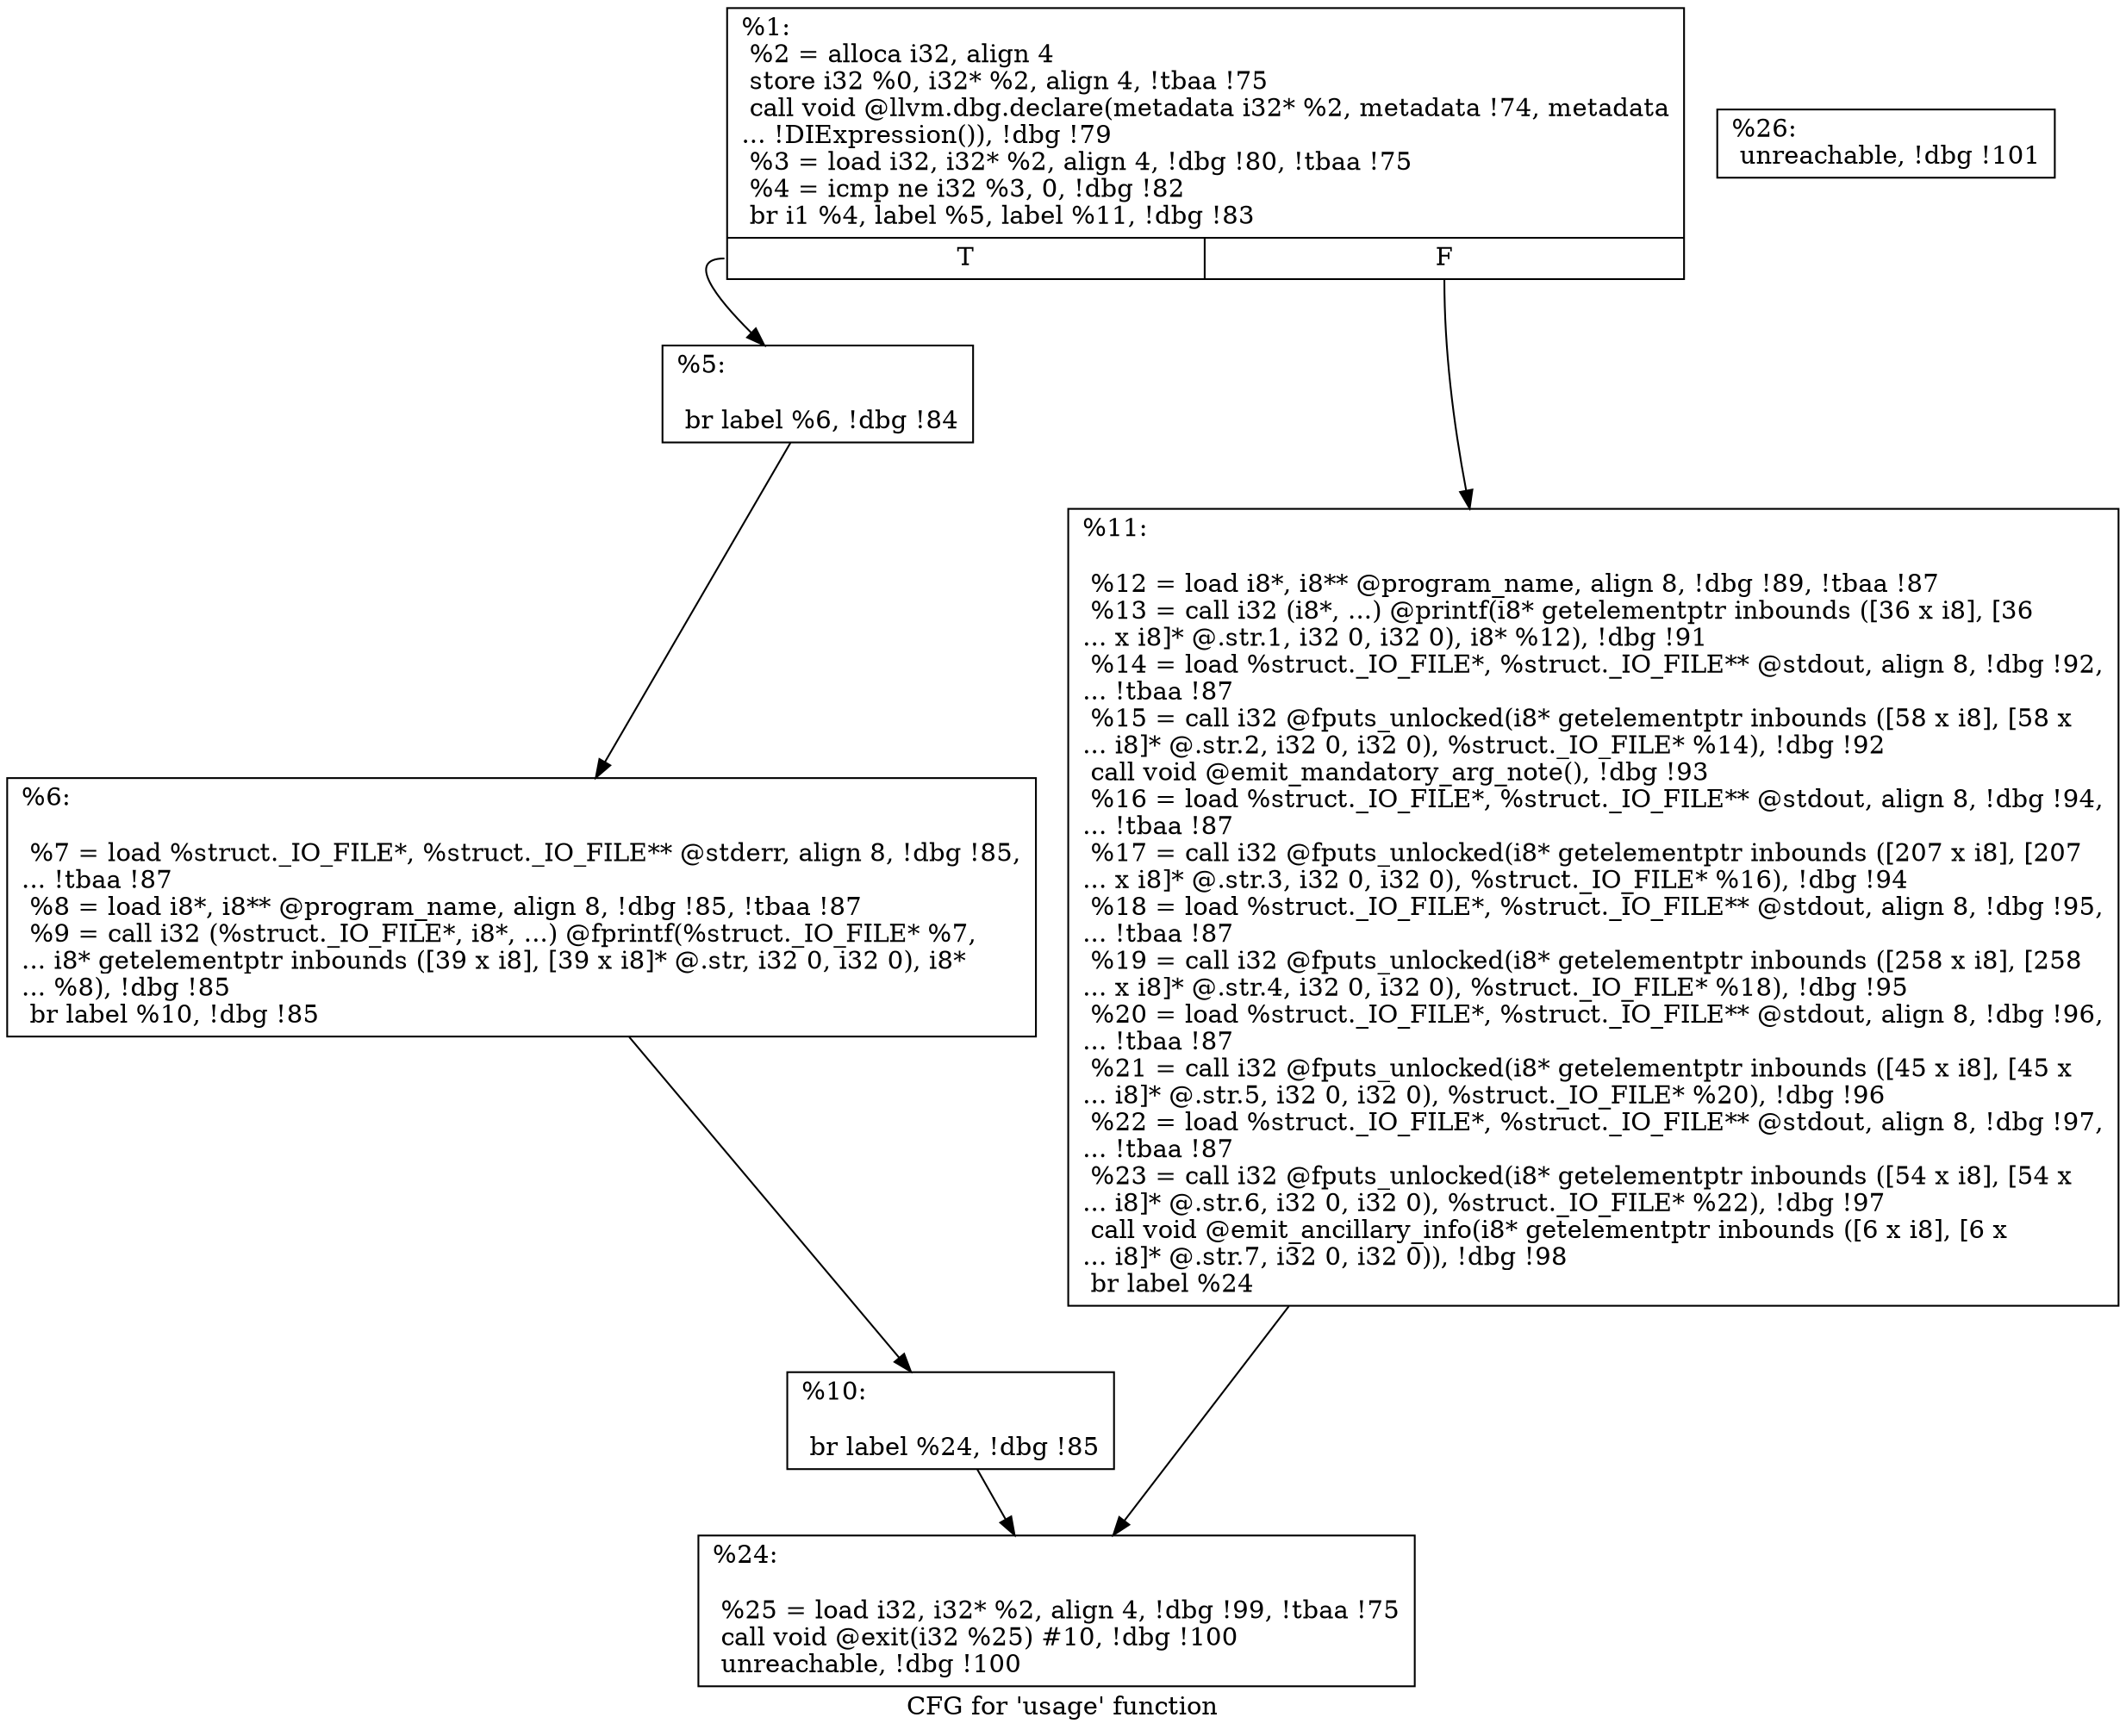 digraph "CFG for 'usage' function" {
	label="CFG for 'usage' function";

	Node0x2341e60 [shape=record,label="{%1:\l  %2 = alloca i32, align 4\l  store i32 %0, i32* %2, align 4, !tbaa !75\l  call void @llvm.dbg.declare(metadata i32* %2, metadata !74, metadata\l... !DIExpression()), !dbg !79\l  %3 = load i32, i32* %2, align 4, !dbg !80, !tbaa !75\l  %4 = icmp ne i32 %3, 0, !dbg !82\l  br i1 %4, label %5, label %11, !dbg !83\l|{<s0>T|<s1>F}}"];
	Node0x2341e60:s0 -> Node0x2350690;
	Node0x2341e60:s1 -> Node0x2350780;
	Node0x2350690 [shape=record,label="{%5:\l\l  br label %6, !dbg !84\l}"];
	Node0x2350690 -> Node0x23506e0;
	Node0x23506e0 [shape=record,label="{%6:\l\l  %7 = load %struct._IO_FILE*, %struct._IO_FILE** @stderr, align 8, !dbg !85,\l... !tbaa !87\l  %8 = load i8*, i8** @program_name, align 8, !dbg !85, !tbaa !87\l  %9 = call i32 (%struct._IO_FILE*, i8*, ...) @fprintf(%struct._IO_FILE* %7,\l... i8* getelementptr inbounds ([39 x i8], [39 x i8]* @.str, i32 0, i32 0), i8*\l... %8), !dbg !85\l  br label %10, !dbg !85\l}"];
	Node0x23506e0 -> Node0x2350730;
	Node0x2350730 [shape=record,label="{%10:\l\l  br label %24, !dbg !85\l}"];
	Node0x2350730 -> Node0x23507d0;
	Node0x2350780 [shape=record,label="{%11:\l\l  %12 = load i8*, i8** @program_name, align 8, !dbg !89, !tbaa !87\l  %13 = call i32 (i8*, ...) @printf(i8* getelementptr inbounds ([36 x i8], [36\l... x i8]* @.str.1, i32 0, i32 0), i8* %12), !dbg !91\l  %14 = load %struct._IO_FILE*, %struct._IO_FILE** @stdout, align 8, !dbg !92,\l... !tbaa !87\l  %15 = call i32 @fputs_unlocked(i8* getelementptr inbounds ([58 x i8], [58 x\l... i8]* @.str.2, i32 0, i32 0), %struct._IO_FILE* %14), !dbg !92\l  call void @emit_mandatory_arg_note(), !dbg !93\l  %16 = load %struct._IO_FILE*, %struct._IO_FILE** @stdout, align 8, !dbg !94,\l... !tbaa !87\l  %17 = call i32 @fputs_unlocked(i8* getelementptr inbounds ([207 x i8], [207\l... x i8]* @.str.3, i32 0, i32 0), %struct._IO_FILE* %16), !dbg !94\l  %18 = load %struct._IO_FILE*, %struct._IO_FILE** @stdout, align 8, !dbg !95,\l... !tbaa !87\l  %19 = call i32 @fputs_unlocked(i8* getelementptr inbounds ([258 x i8], [258\l... x i8]* @.str.4, i32 0, i32 0), %struct._IO_FILE* %18), !dbg !95\l  %20 = load %struct._IO_FILE*, %struct._IO_FILE** @stdout, align 8, !dbg !96,\l... !tbaa !87\l  %21 = call i32 @fputs_unlocked(i8* getelementptr inbounds ([45 x i8], [45 x\l... i8]* @.str.5, i32 0, i32 0), %struct._IO_FILE* %20), !dbg !96\l  %22 = load %struct._IO_FILE*, %struct._IO_FILE** @stdout, align 8, !dbg !97,\l... !tbaa !87\l  %23 = call i32 @fputs_unlocked(i8* getelementptr inbounds ([54 x i8], [54 x\l... i8]* @.str.6, i32 0, i32 0), %struct._IO_FILE* %22), !dbg !97\l  call void @emit_ancillary_info(i8* getelementptr inbounds ([6 x i8], [6 x\l... i8]* @.str.7, i32 0, i32 0)), !dbg !98\l  br label %24\l}"];
	Node0x2350780 -> Node0x23507d0;
	Node0x23507d0 [shape=record,label="{%24:\l\l  %25 = load i32, i32* %2, align 4, !dbg !99, !tbaa !75\l  call void @exit(i32 %25) #10, !dbg !100\l  unreachable, !dbg !100\l}"];
	Node0x2350820 [shape=record,label="{%26:                                                  \l  unreachable, !dbg !101\l}"];
}
